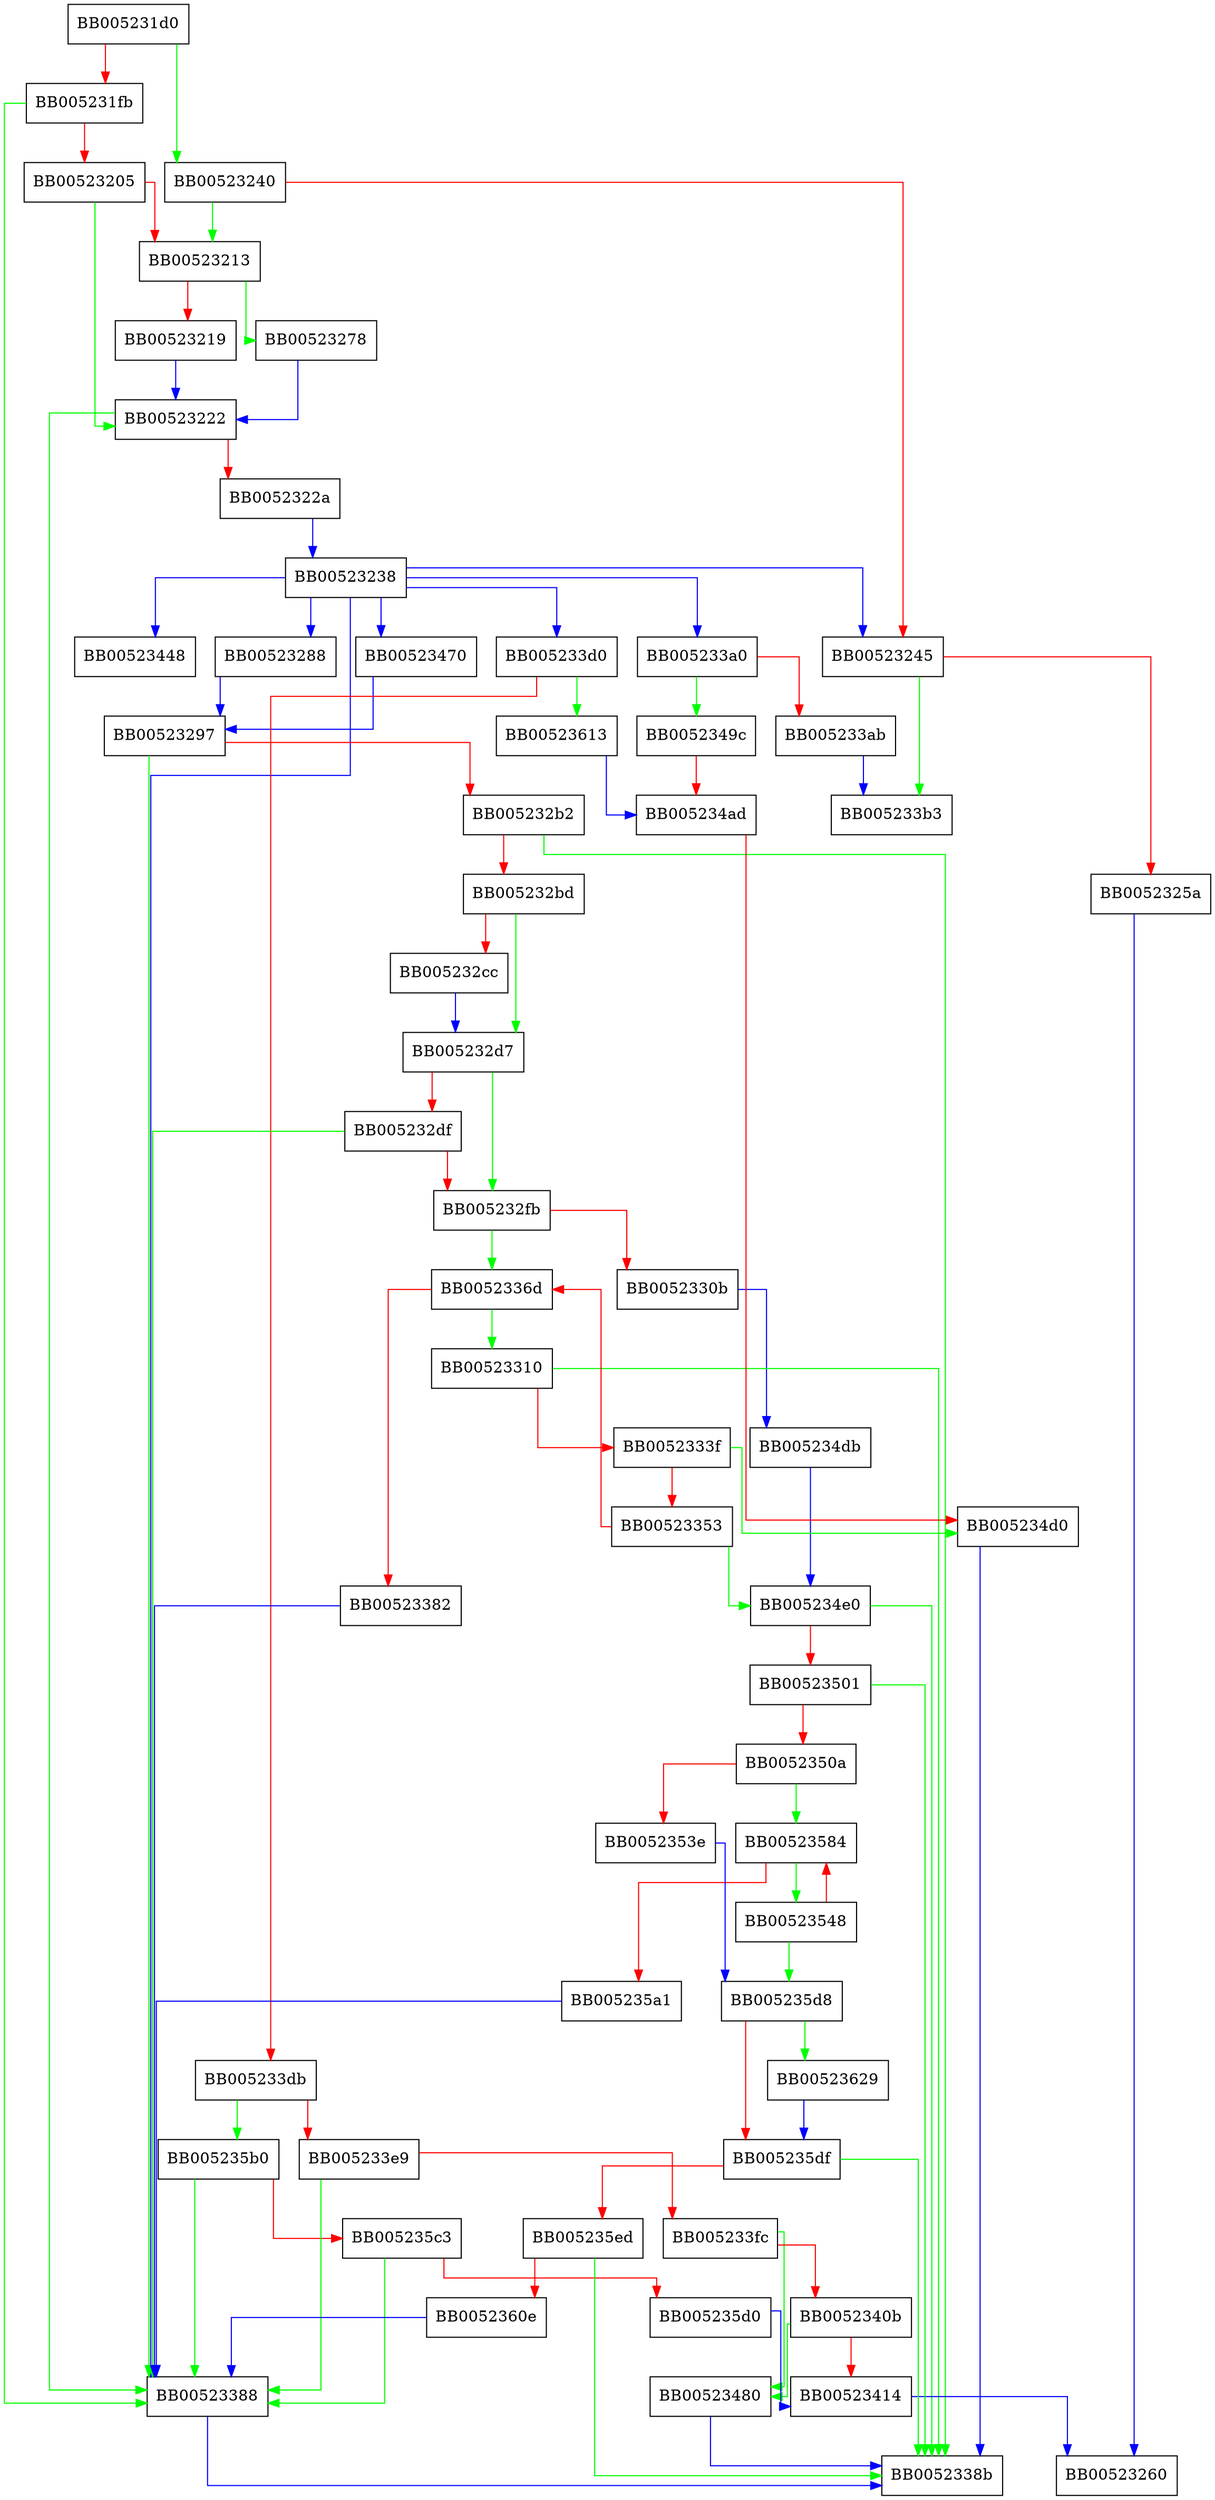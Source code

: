 digraph ASN1_item_ex_i2d {
  node [shape="box"];
  graph [splines=ortho];
  BB005231d0 -> BB00523240 [color="green"];
  BB005231d0 -> BB005231fb [color="red"];
  BB005231fb -> BB00523388 [color="green"];
  BB005231fb -> BB00523205 [color="red"];
  BB00523205 -> BB00523222 [color="green"];
  BB00523205 -> BB00523213 [color="red"];
  BB00523213 -> BB00523278 [color="green"];
  BB00523213 -> BB00523219 [color="red"];
  BB00523219 -> BB00523222 [color="blue"];
  BB00523222 -> BB00523388 [color="green"];
  BB00523222 -> BB0052322a [color="red"];
  BB0052322a -> BB00523238 [color="blue"];
  BB00523238 -> BB00523245 [color="blue"];
  BB00523238 -> BB00523470 [color="blue"];
  BB00523238 -> BB005233d0 [color="blue"];
  BB00523238 -> BB00523388 [color="blue"];
  BB00523238 -> BB00523448 [color="blue"];
  BB00523238 -> BB005233a0 [color="blue"];
  BB00523238 -> BB00523288 [color="blue"];
  BB00523240 -> BB00523213 [color="green"];
  BB00523240 -> BB00523245 [color="red"];
  BB00523245 -> BB005233b3 [color="green"];
  BB00523245 -> BB0052325a [color="red"];
  BB0052325a -> BB00523260 [color="blue"];
  BB00523278 -> BB00523222 [color="blue"];
  BB00523288 -> BB00523297 [color="blue"];
  BB00523297 -> BB00523388 [color="green"];
  BB00523297 -> BB005232b2 [color="red"];
  BB005232b2 -> BB0052338b [color="green"];
  BB005232b2 -> BB005232bd [color="red"];
  BB005232bd -> BB005232d7 [color="green"];
  BB005232bd -> BB005232cc [color="red"];
  BB005232cc -> BB005232d7 [color="blue"];
  BB005232d7 -> BB005232fb [color="green"];
  BB005232d7 -> BB005232df [color="red"];
  BB005232df -> BB00523388 [color="green"];
  BB005232df -> BB005232fb [color="red"];
  BB005232fb -> BB0052336d [color="green"];
  BB005232fb -> BB0052330b [color="red"];
  BB0052330b -> BB005234db [color="blue"];
  BB00523310 -> BB0052338b [color="green"];
  BB00523310 -> BB0052333f [color="red"];
  BB0052333f -> BB005234d0 [color="green"];
  BB0052333f -> BB00523353 [color="red"];
  BB00523353 -> BB005234e0 [color="green"];
  BB00523353 -> BB0052336d [color="red"];
  BB0052336d -> BB00523310 [color="green"];
  BB0052336d -> BB00523382 [color="red"];
  BB00523382 -> BB00523388 [color="blue"];
  BB00523388 -> BB0052338b [color="blue"];
  BB005233a0 -> BB0052349c [color="green"];
  BB005233a0 -> BB005233ab [color="red"];
  BB005233ab -> BB005233b3 [color="blue"];
  BB005233d0 -> BB00523613 [color="green"];
  BB005233d0 -> BB005233db [color="red"];
  BB005233db -> BB005235b0 [color="green"];
  BB005233db -> BB005233e9 [color="red"];
  BB005233e9 -> BB00523388 [color="green"];
  BB005233e9 -> BB005233fc [color="red"];
  BB005233fc -> BB00523480 [color="green"];
  BB005233fc -> BB0052340b [color="red"];
  BB0052340b -> BB00523480 [color="green"];
  BB0052340b -> BB00523414 [color="red"];
  BB00523414 -> BB00523260 [color="blue"];
  BB00523470 -> BB00523297 [color="blue"];
  BB00523480 -> BB0052338b [color="blue"];
  BB0052349c -> BB005234ad [color="red"];
  BB005234ad -> BB005234d0 [color="red"];
  BB005234d0 -> BB0052338b [color="blue"];
  BB005234db -> BB005234e0 [color="blue"];
  BB005234e0 -> BB0052338b [color="green"];
  BB005234e0 -> BB00523501 [color="red"];
  BB00523501 -> BB0052338b [color="green"];
  BB00523501 -> BB0052350a [color="red"];
  BB0052350a -> BB00523584 [color="green"];
  BB0052350a -> BB0052353e [color="red"];
  BB0052353e -> BB005235d8 [color="blue"];
  BB00523548 -> BB005235d8 [color="green"];
  BB00523548 -> BB00523584 [color="red"];
  BB00523584 -> BB00523548 [color="green"];
  BB00523584 -> BB005235a1 [color="red"];
  BB005235a1 -> BB00523388 [color="blue"];
  BB005235b0 -> BB00523388 [color="green"];
  BB005235b0 -> BB005235c3 [color="red"];
  BB005235c3 -> BB00523388 [color="green"];
  BB005235c3 -> BB005235d0 [color="red"];
  BB005235d0 -> BB00523414 [color="blue"];
  BB005235d8 -> BB00523629 [color="green"];
  BB005235d8 -> BB005235df [color="red"];
  BB005235df -> BB0052338b [color="green"];
  BB005235df -> BB005235ed [color="red"];
  BB005235ed -> BB0052338b [color="green"];
  BB005235ed -> BB0052360e [color="red"];
  BB0052360e -> BB00523388 [color="blue"];
  BB00523613 -> BB005234ad [color="blue"];
  BB00523629 -> BB005235df [color="blue"];
}